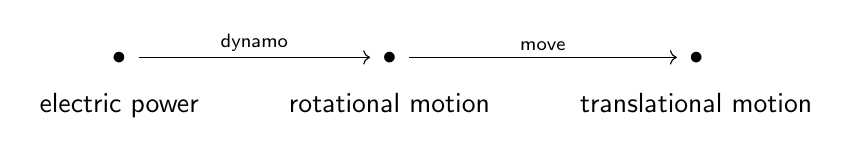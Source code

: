       \begin{tikzcd}
    \bullet \arrow[r,"\textsf{dynamo}"]& \bullet \arrow[r,"\textsf{move}"]
    & \bullet \\[-15pt]
    \textsf{electric}\ \textsf{power}&\textsf{rotational}\ \textsf{motion}&\textsf{translational}\ \textsf{motion}
    \end{tikzcd}